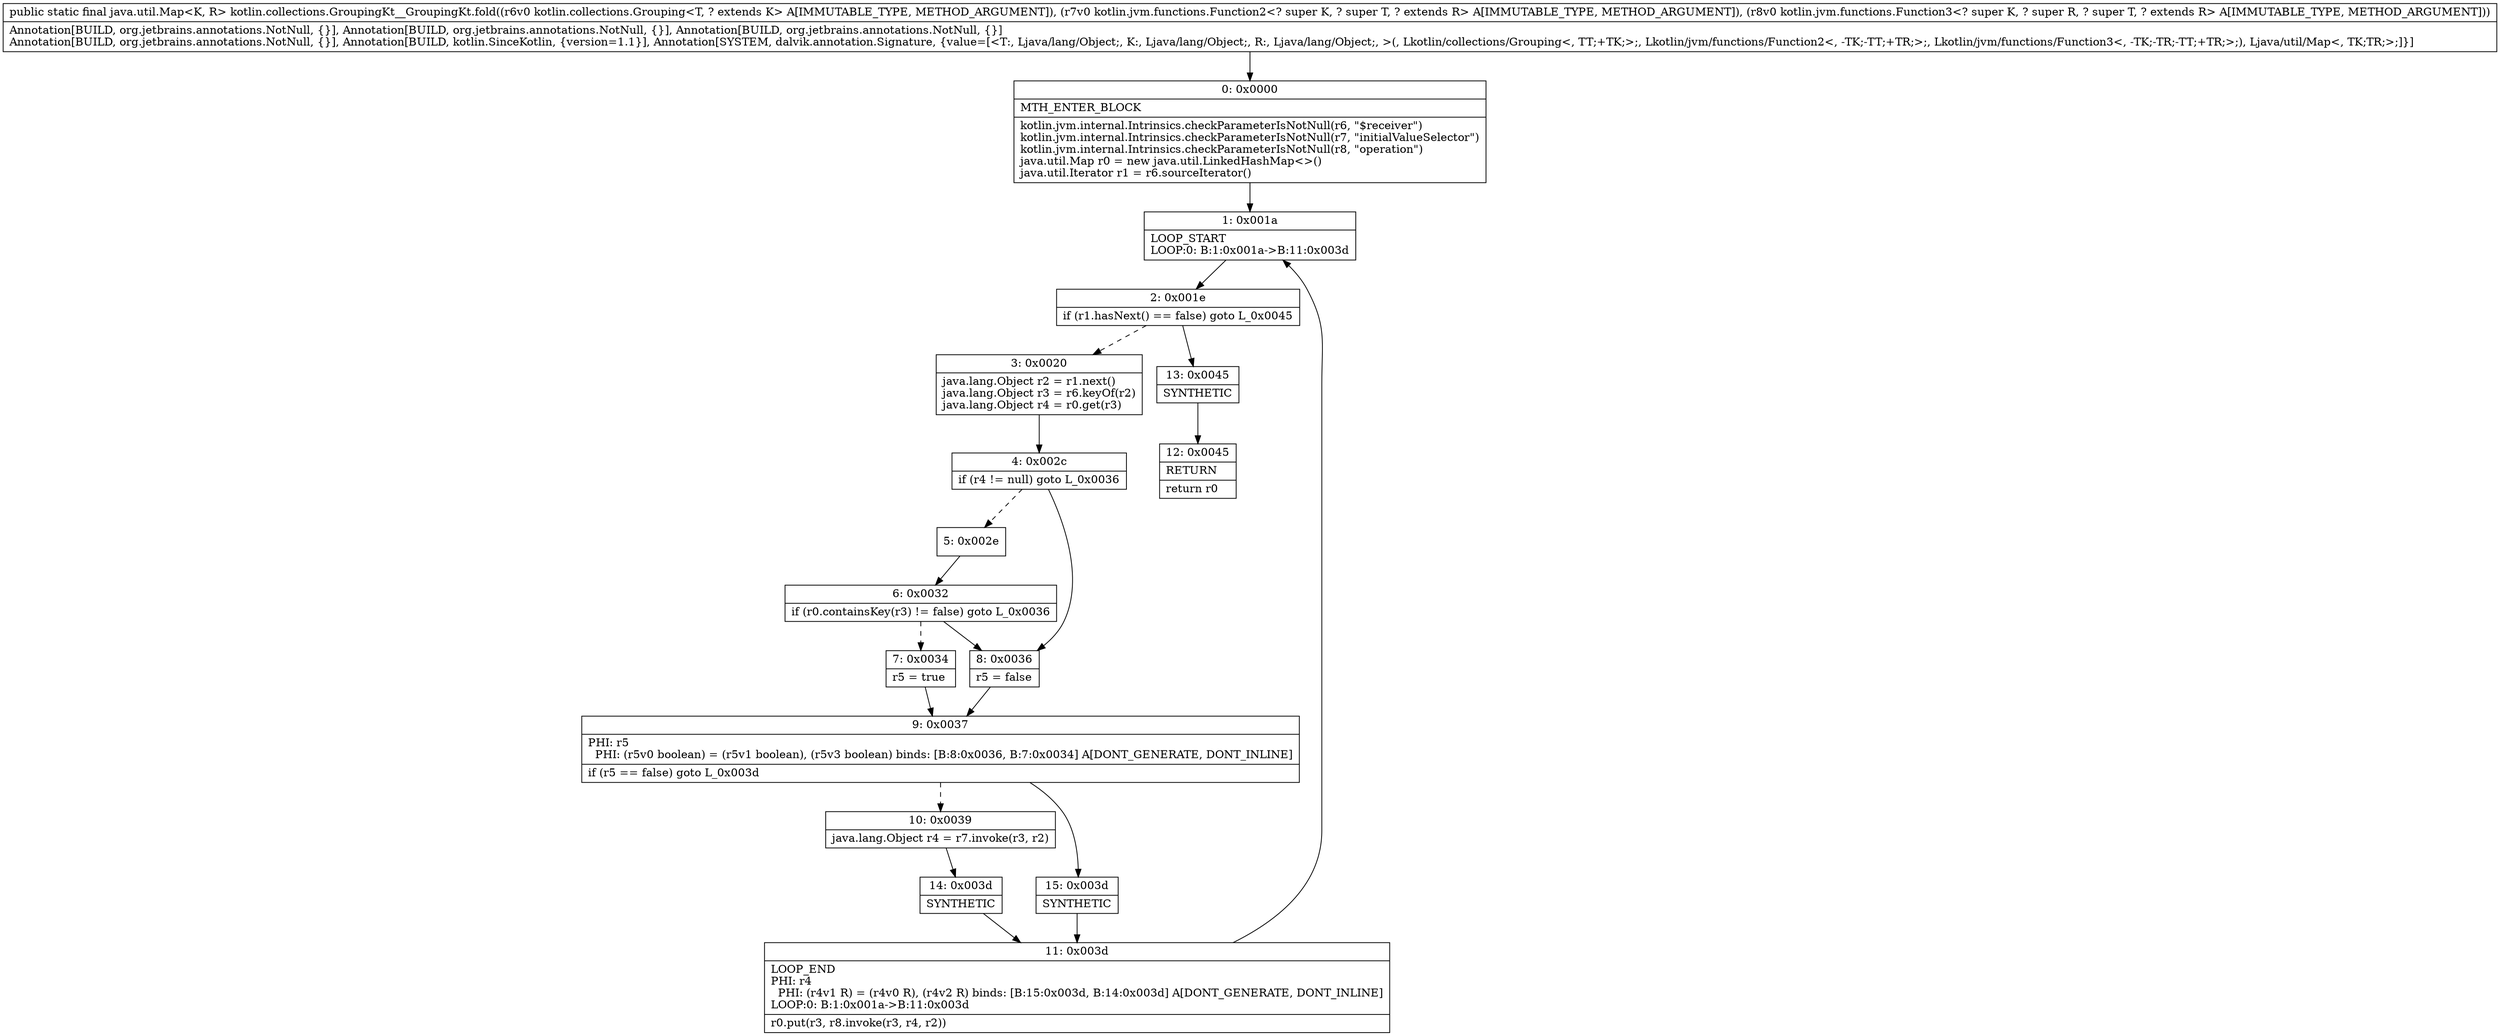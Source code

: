 digraph "CFG forkotlin.collections.GroupingKt__GroupingKt.fold(Lkotlin\/collections\/Grouping;Lkotlin\/jvm\/functions\/Function2;Lkotlin\/jvm\/functions\/Function3;)Ljava\/util\/Map;" {
Node_0 [shape=record,label="{0\:\ 0x0000|MTH_ENTER_BLOCK\l|kotlin.jvm.internal.Intrinsics.checkParameterIsNotNull(r6, \"$receiver\")\lkotlin.jvm.internal.Intrinsics.checkParameterIsNotNull(r7, \"initialValueSelector\")\lkotlin.jvm.internal.Intrinsics.checkParameterIsNotNull(r8, \"operation\")\ljava.util.Map r0 = new java.util.LinkedHashMap\<\>()\ljava.util.Iterator r1 = r6.sourceIterator()\l}"];
Node_1 [shape=record,label="{1\:\ 0x001a|LOOP_START\lLOOP:0: B:1:0x001a\-\>B:11:0x003d\l}"];
Node_2 [shape=record,label="{2\:\ 0x001e|if (r1.hasNext() == false) goto L_0x0045\l}"];
Node_3 [shape=record,label="{3\:\ 0x0020|java.lang.Object r2 = r1.next()\ljava.lang.Object r3 = r6.keyOf(r2)\ljava.lang.Object r4 = r0.get(r3)\l}"];
Node_4 [shape=record,label="{4\:\ 0x002c|if (r4 != null) goto L_0x0036\l}"];
Node_5 [shape=record,label="{5\:\ 0x002e}"];
Node_6 [shape=record,label="{6\:\ 0x0032|if (r0.containsKey(r3) != false) goto L_0x0036\l}"];
Node_7 [shape=record,label="{7\:\ 0x0034|r5 = true\l}"];
Node_8 [shape=record,label="{8\:\ 0x0036|r5 = false\l}"];
Node_9 [shape=record,label="{9\:\ 0x0037|PHI: r5 \l  PHI: (r5v0 boolean) = (r5v1 boolean), (r5v3 boolean) binds: [B:8:0x0036, B:7:0x0034] A[DONT_GENERATE, DONT_INLINE]\l|if (r5 == false) goto L_0x003d\l}"];
Node_10 [shape=record,label="{10\:\ 0x0039|java.lang.Object r4 = r7.invoke(r3, r2)\l}"];
Node_11 [shape=record,label="{11\:\ 0x003d|LOOP_END\lPHI: r4 \l  PHI: (r4v1 R) = (r4v0 R), (r4v2 R) binds: [B:15:0x003d, B:14:0x003d] A[DONT_GENERATE, DONT_INLINE]\lLOOP:0: B:1:0x001a\-\>B:11:0x003d\l|r0.put(r3, r8.invoke(r3, r4, r2))\l}"];
Node_12 [shape=record,label="{12\:\ 0x0045|RETURN\l|return r0\l}"];
Node_13 [shape=record,label="{13\:\ 0x0045|SYNTHETIC\l}"];
Node_14 [shape=record,label="{14\:\ 0x003d|SYNTHETIC\l}"];
Node_15 [shape=record,label="{15\:\ 0x003d|SYNTHETIC\l}"];
MethodNode[shape=record,label="{public static final java.util.Map\<K, R\> kotlin.collections.GroupingKt__GroupingKt.fold((r6v0 kotlin.collections.Grouping\<T, ? extends K\> A[IMMUTABLE_TYPE, METHOD_ARGUMENT]), (r7v0 kotlin.jvm.functions.Function2\<? super K, ? super T, ? extends R\> A[IMMUTABLE_TYPE, METHOD_ARGUMENT]), (r8v0 kotlin.jvm.functions.Function3\<? super K, ? super R, ? super T, ? extends R\> A[IMMUTABLE_TYPE, METHOD_ARGUMENT]))  | Annotation[BUILD, org.jetbrains.annotations.NotNull, \{\}], Annotation[BUILD, org.jetbrains.annotations.NotNull, \{\}], Annotation[BUILD, org.jetbrains.annotations.NotNull, \{\}]\lAnnotation[BUILD, org.jetbrains.annotations.NotNull, \{\}], Annotation[BUILD, kotlin.SinceKotlin, \{version=1.1\}], Annotation[SYSTEM, dalvik.annotation.Signature, \{value=[\<T:, Ljava\/lang\/Object;, K:, Ljava\/lang\/Object;, R:, Ljava\/lang\/Object;, \>(, Lkotlin\/collections\/Grouping\<, TT;+TK;\>;, Lkotlin\/jvm\/functions\/Function2\<, \-TK;\-TT;+TR;\>;, Lkotlin\/jvm\/functions\/Function3\<, \-TK;\-TR;\-TT;+TR;\>;), Ljava\/util\/Map\<, TK;TR;\>;]\}]\l}"];
MethodNode -> Node_0;
Node_0 -> Node_1;
Node_1 -> Node_2;
Node_2 -> Node_3[style=dashed];
Node_2 -> Node_13;
Node_3 -> Node_4;
Node_4 -> Node_5[style=dashed];
Node_4 -> Node_8;
Node_5 -> Node_6;
Node_6 -> Node_7[style=dashed];
Node_6 -> Node_8;
Node_7 -> Node_9;
Node_8 -> Node_9;
Node_9 -> Node_10[style=dashed];
Node_9 -> Node_15;
Node_10 -> Node_14;
Node_11 -> Node_1;
Node_13 -> Node_12;
Node_14 -> Node_11;
Node_15 -> Node_11;
}

